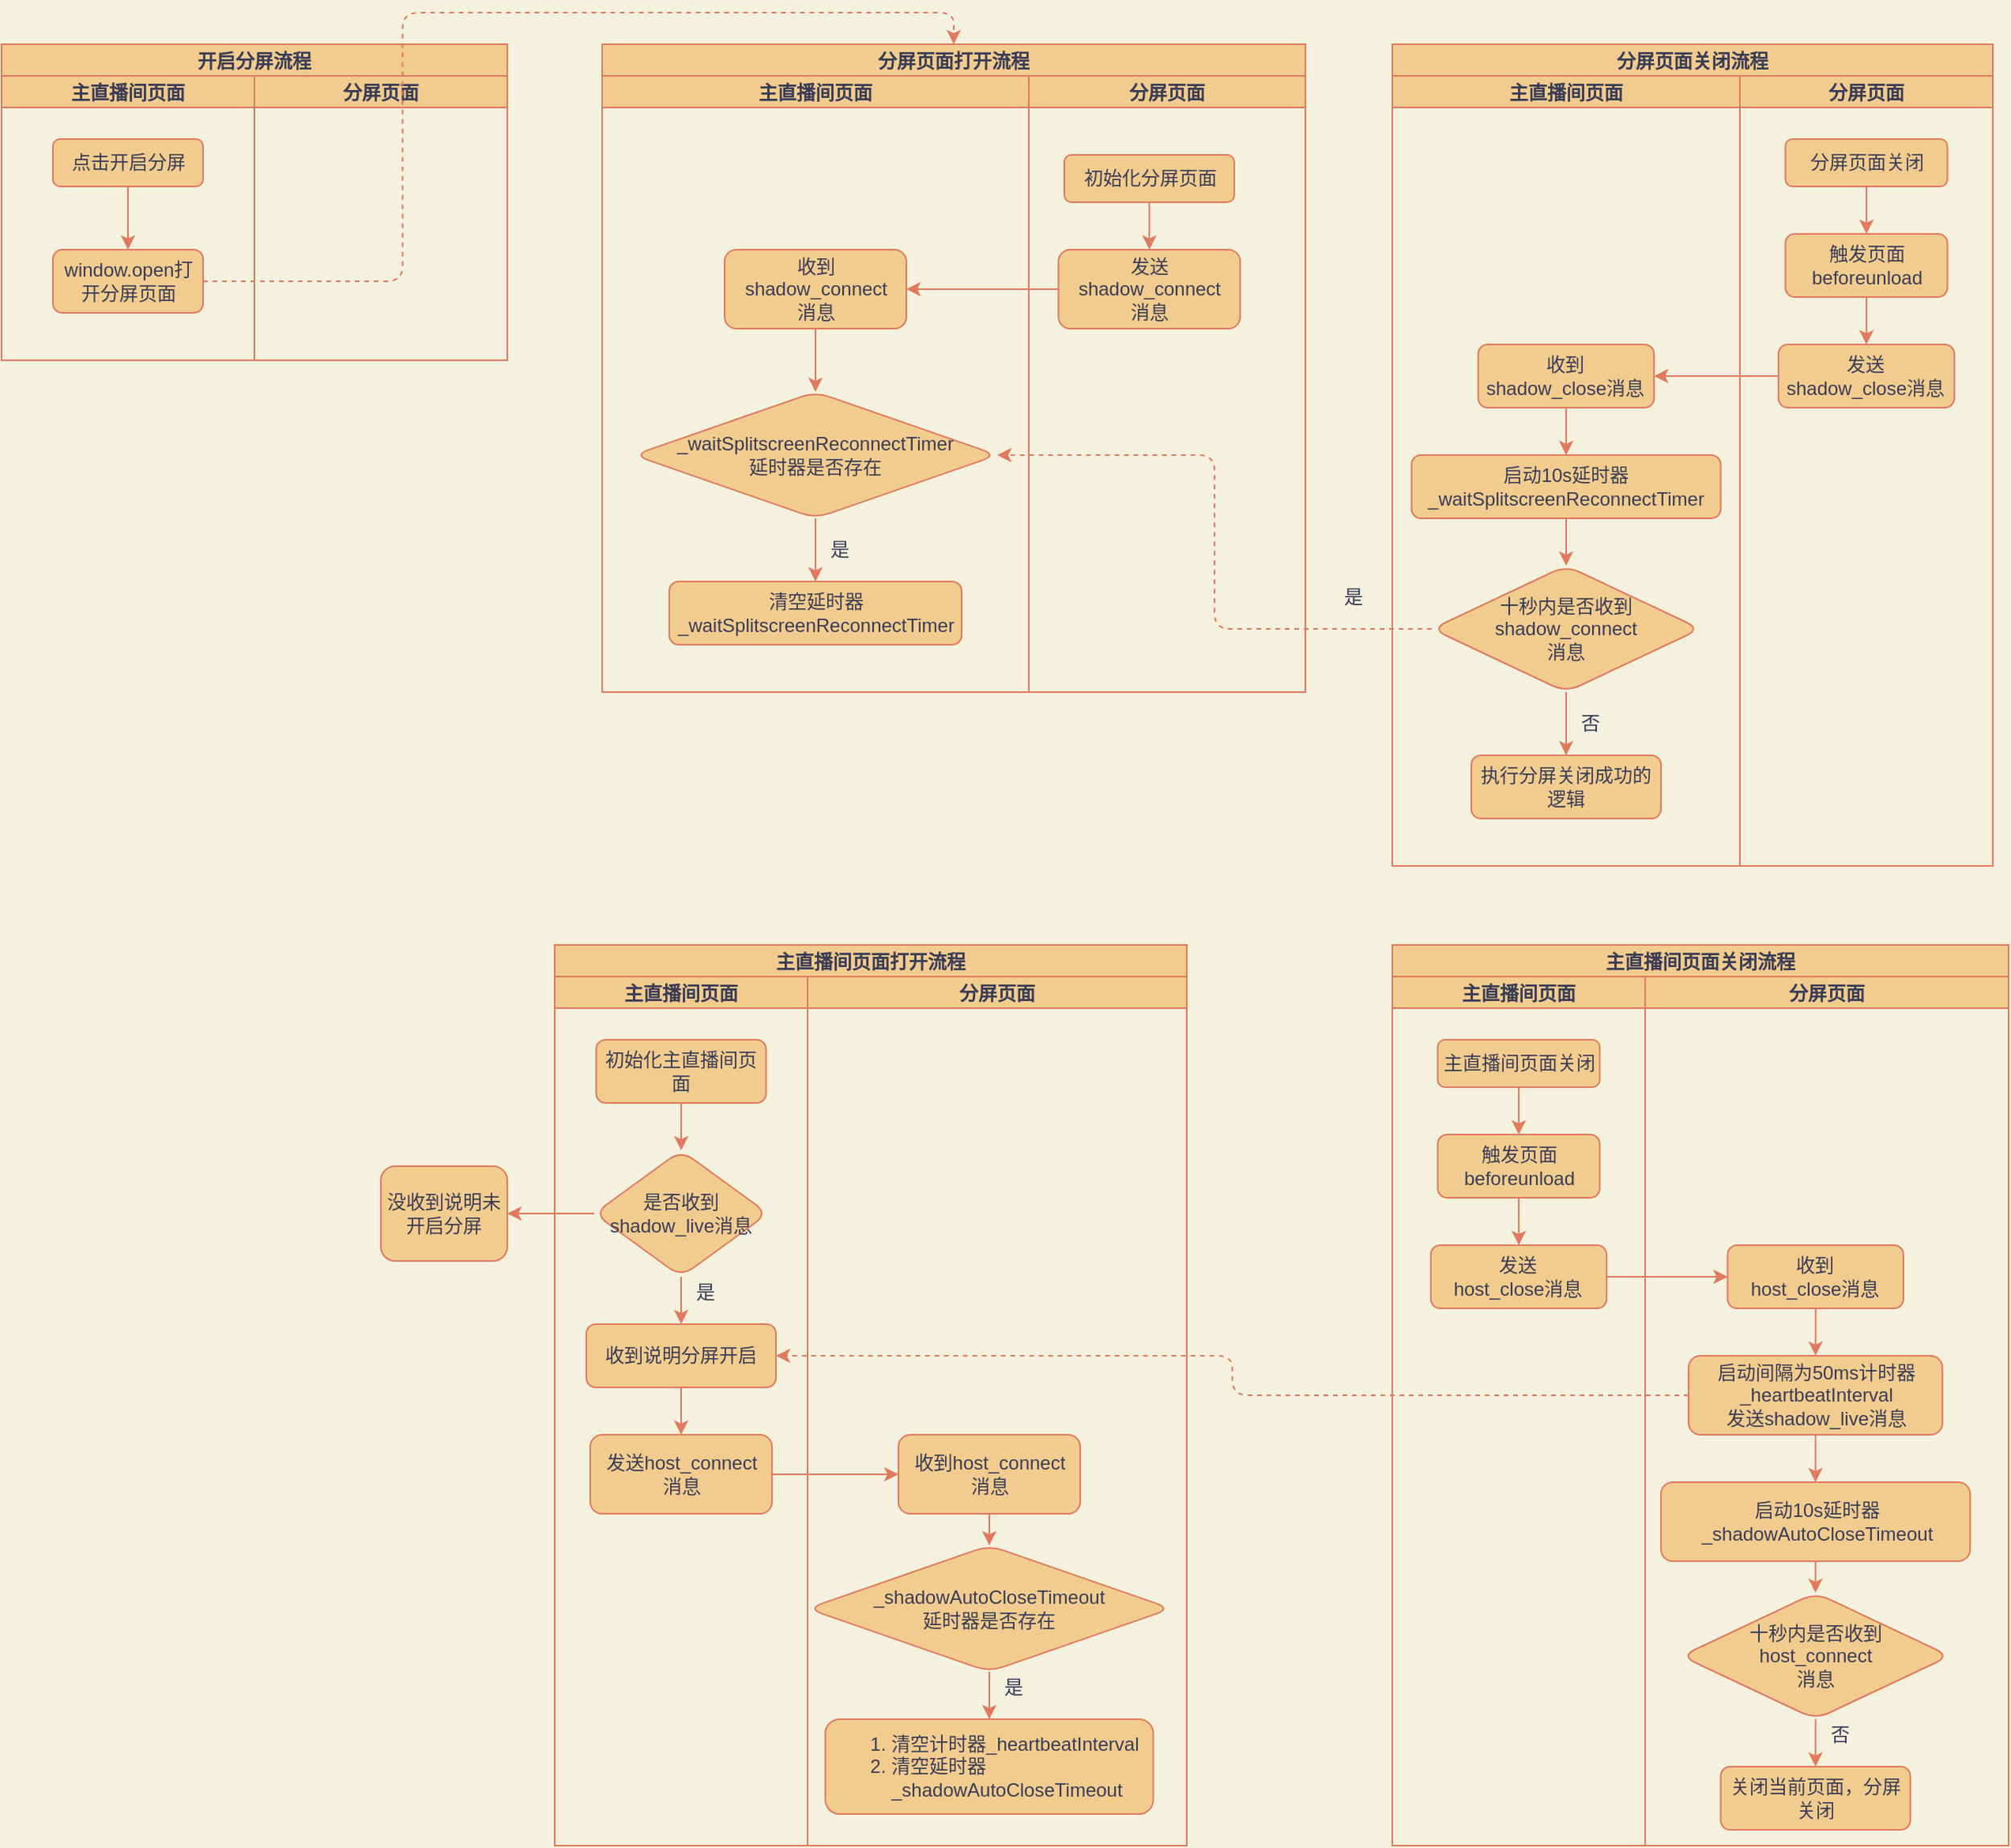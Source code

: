 <mxfile version="17.4.1" type="device"><diagram id="6uYVz0VeWY2I5siA1-_i" name="Page-1"><mxGraphModel dx="1550" dy="827" grid="1" gridSize="10" guides="1" tooltips="1" connect="1" arrows="1" fold="1" page="1" pageScale="1" pageWidth="2339" pageHeight="3300" background="#F4F1DE" math="0" shadow="0"><root><mxCell id="0"/><mxCell id="1" parent="0"/><mxCell id="gRa9f_8j4BhNuTyzo1j8-1" value="开启分屏流程" style="swimlane;childLayout=stackLayout;resizeParent=1;resizeParentMax=0;startSize=20;fillColor=#F2CC8F;strokeColor=#E07A5F;fontColor=#393C56;arcSize=15;" vertex="1" parent="1"><mxGeometry x="40" y="50" width="320" height="200" as="geometry"/></mxCell><mxCell id="gRa9f_8j4BhNuTyzo1j8-2" value="主直播间页面" style="swimlane;startSize=20;fillColor=#F2CC8F;strokeColor=#E07A5F;fontColor=#393C56;" vertex="1" parent="gRa9f_8j4BhNuTyzo1j8-1"><mxGeometry y="20" width="160" height="180" as="geometry"/></mxCell><mxCell id="gRa9f_8j4BhNuTyzo1j8-10" value="" style="edgeStyle=orthogonalEdgeStyle;curved=0;rounded=1;sketch=0;orthogonalLoop=1;jettySize=auto;html=1;fontColor=#393C56;strokeColor=#E07A5F;fillColor=#F2CC8F;" edge="1" parent="gRa9f_8j4BhNuTyzo1j8-2" source="gRa9f_8j4BhNuTyzo1j8-6" target="gRa9f_8j4BhNuTyzo1j8-9"><mxGeometry relative="1" as="geometry"/></mxCell><mxCell id="gRa9f_8j4BhNuTyzo1j8-6" value="点击开启分屏" style="rounded=1;whiteSpace=wrap;html=1;sketch=0;fontColor=#393C56;strokeColor=#E07A5F;fillColor=#F2CC8F;" vertex="1" parent="gRa9f_8j4BhNuTyzo1j8-2"><mxGeometry x="32.5" y="40" width="95" height="30" as="geometry"/></mxCell><mxCell id="gRa9f_8j4BhNuTyzo1j8-9" value="window.open打开分屏页面" style="rounded=1;whiteSpace=wrap;html=1;sketch=0;fontColor=#393C56;strokeColor=#E07A5F;fillColor=#F2CC8F;" vertex="1" parent="gRa9f_8j4BhNuTyzo1j8-2"><mxGeometry x="32.5" y="110" width="95" height="40" as="geometry"/></mxCell><mxCell id="gRa9f_8j4BhNuTyzo1j8-3" value="分屏页面" style="swimlane;startSize=20;fillColor=#F2CC8F;strokeColor=#E07A5F;fontColor=#393C56;" vertex="1" parent="gRa9f_8j4BhNuTyzo1j8-1"><mxGeometry x="160" y="20" width="160" height="180" as="geometry"/></mxCell><mxCell id="gRa9f_8j4BhNuTyzo1j8-17" value="分屏页面打开流程" style="swimlane;childLayout=stackLayout;resizeParent=1;resizeParentMax=0;startSize=20;rounded=0;sketch=0;fontColor=#393C56;strokeColor=#E07A5F;fillColor=#F2CC8F;" vertex="1" parent="1"><mxGeometry x="420" y="50" width="445.01" height="410" as="geometry"/></mxCell><mxCell id="gRa9f_8j4BhNuTyzo1j8-18" value="主直播间页面" style="swimlane;startSize=20;rounded=0;sketch=0;fontColor=#393C56;strokeColor=#E07A5F;fillColor=#F2CC8F;" vertex="1" parent="gRa9f_8j4BhNuTyzo1j8-17"><mxGeometry y="20" width="270" height="390" as="geometry"/></mxCell><mxCell id="gRa9f_8j4BhNuTyzo1j8-45" value="收到shadow_connect&lt;br&gt;消息" style="rounded=1;whiteSpace=wrap;html=1;sketch=0;fontColor=#393C56;strokeColor=#E07A5F;fillColor=#F2CC8F;" vertex="1" parent="gRa9f_8j4BhNuTyzo1j8-18"><mxGeometry x="77.5" y="110" width="115" height="50" as="geometry"/></mxCell><mxCell id="gRa9f_8j4BhNuTyzo1j8-50" value="" style="edgeStyle=orthogonalEdgeStyle;curved=0;rounded=1;sketch=0;orthogonalLoop=1;jettySize=auto;html=1;fontColor=#393C56;strokeColor=#E07A5F;fillColor=#F2CC8F;" edge="1" parent="gRa9f_8j4BhNuTyzo1j8-18" source="gRa9f_8j4BhNuTyzo1j8-47" target="gRa9f_8j4BhNuTyzo1j8-49"><mxGeometry relative="1" as="geometry"/></mxCell><mxCell id="gRa9f_8j4BhNuTyzo1j8-47" value="&lt;span&gt;_waitSplitscreenReconnectTimer&lt;br&gt;延时器是否存在&lt;/span&gt;" style="rhombus;whiteSpace=wrap;html=1;fillColor=#F2CC8F;strokeColor=#E07A5F;fontColor=#393C56;rounded=1;sketch=0;" vertex="1" parent="gRa9f_8j4BhNuTyzo1j8-18"><mxGeometry x="20" y="200" width="230" height="80" as="geometry"/></mxCell><mxCell id="gRa9f_8j4BhNuTyzo1j8-48" value="" style="edgeStyle=orthogonalEdgeStyle;curved=0;rounded=1;sketch=0;orthogonalLoop=1;jettySize=auto;html=1;fontColor=#393C56;strokeColor=#E07A5F;fillColor=#F2CC8F;" edge="1" parent="gRa9f_8j4BhNuTyzo1j8-18" source="gRa9f_8j4BhNuTyzo1j8-45" target="gRa9f_8j4BhNuTyzo1j8-47"><mxGeometry relative="1" as="geometry"/></mxCell><mxCell id="gRa9f_8j4BhNuTyzo1j8-49" value="清空延时器&lt;br&gt;_waitSplitscreenReconnectTimer" style="whiteSpace=wrap;html=1;fillColor=#F2CC8F;strokeColor=#E07A5F;fontColor=#393C56;rounded=1;sketch=0;" vertex="1" parent="gRa9f_8j4BhNuTyzo1j8-18"><mxGeometry x="42.5" y="320" width="185" height="40" as="geometry"/></mxCell><mxCell id="gRa9f_8j4BhNuTyzo1j8-19" value="分屏页面" style="swimlane;startSize=20;rounded=0;sketch=0;fontColor=#393C56;strokeColor=#E07A5F;fillColor=#F2CC8F;" vertex="1" parent="gRa9f_8j4BhNuTyzo1j8-17"><mxGeometry x="270" y="20" width="175.01" height="390" as="geometry"/></mxCell><mxCell id="gRa9f_8j4BhNuTyzo1j8-44" value="" style="edgeStyle=orthogonalEdgeStyle;curved=0;rounded=1;sketch=0;orthogonalLoop=1;jettySize=auto;html=1;fontColor=#393C56;strokeColor=#E07A5F;fillColor=#F2CC8F;" edge="1" parent="gRa9f_8j4BhNuTyzo1j8-19" source="gRa9f_8j4BhNuTyzo1j8-41" target="gRa9f_8j4BhNuTyzo1j8-43"><mxGeometry relative="1" as="geometry"/></mxCell><mxCell id="gRa9f_8j4BhNuTyzo1j8-41" value="初始化分屏页面" style="rounded=1;whiteSpace=wrap;html=1;sketch=0;fontColor=#393C56;strokeColor=#E07A5F;fillColor=#F2CC8F;" vertex="1" parent="gRa9f_8j4BhNuTyzo1j8-19"><mxGeometry x="22.5" y="50" width="107.5" height="30" as="geometry"/></mxCell><mxCell id="gRa9f_8j4BhNuTyzo1j8-43" value="发送shadow_connect&lt;br&gt;消息" style="rounded=1;whiteSpace=wrap;html=1;sketch=0;fontColor=#393C56;strokeColor=#E07A5F;fillColor=#F2CC8F;" vertex="1" parent="gRa9f_8j4BhNuTyzo1j8-19"><mxGeometry x="18.75" y="110" width="115" height="50" as="geometry"/></mxCell><mxCell id="gRa9f_8j4BhNuTyzo1j8-46" value="" style="edgeStyle=orthogonalEdgeStyle;curved=0;rounded=1;sketch=0;orthogonalLoop=1;jettySize=auto;html=1;fontColor=#393C56;strokeColor=#E07A5F;fillColor=#F2CC8F;" edge="1" parent="gRa9f_8j4BhNuTyzo1j8-17" source="gRa9f_8j4BhNuTyzo1j8-43" target="gRa9f_8j4BhNuTyzo1j8-45"><mxGeometry relative="1" as="geometry"/></mxCell><mxCell id="gRa9f_8j4BhNuTyzo1j8-21" value="分屏页面关闭流程" style="swimlane;childLayout=stackLayout;resizeParent=1;resizeParentMax=0;startSize=20;rounded=0;sketch=0;fontColor=#393C56;strokeColor=#E07A5F;fillColor=#F2CC8F;" vertex="1" parent="1"><mxGeometry x="920" y="50" width="380" height="520" as="geometry"/></mxCell><mxCell id="gRa9f_8j4BhNuTyzo1j8-33" value="" style="edgeStyle=orthogonalEdgeStyle;curved=0;rounded=1;sketch=0;orthogonalLoop=1;jettySize=auto;html=1;fontColor=#393C56;strokeColor=#E07A5F;fillColor=#F2CC8F;" edge="1" parent="gRa9f_8j4BhNuTyzo1j8-21" source="gRa9f_8j4BhNuTyzo1j8-30" target="gRa9f_8j4BhNuTyzo1j8-32"><mxGeometry relative="1" as="geometry"/></mxCell><mxCell id="gRa9f_8j4BhNuTyzo1j8-22" value="主直播间页面" style="swimlane;startSize=20;rounded=0;sketch=0;fontColor=#393C56;strokeColor=#E07A5F;fillColor=#F2CC8F;" vertex="1" parent="gRa9f_8j4BhNuTyzo1j8-21"><mxGeometry y="20" width="220" height="500" as="geometry"/></mxCell><mxCell id="gRa9f_8j4BhNuTyzo1j8-37" value="" style="edgeStyle=orthogonalEdgeStyle;curved=0;rounded=1;sketch=0;orthogonalLoop=1;jettySize=auto;html=1;fontColor=#393C56;strokeColor=#E07A5F;fillColor=#F2CC8F;" edge="1" parent="gRa9f_8j4BhNuTyzo1j8-22" source="gRa9f_8j4BhNuTyzo1j8-32" target="gRa9f_8j4BhNuTyzo1j8-36"><mxGeometry relative="1" as="geometry"/></mxCell><mxCell id="gRa9f_8j4BhNuTyzo1j8-32" value="收到&lt;br&gt;shadow_close消息" style="rounded=1;whiteSpace=wrap;html=1;sketch=0;fontColor=#393C56;strokeColor=#E07A5F;fillColor=#F2CC8F;" vertex="1" parent="gRa9f_8j4BhNuTyzo1j8-22"><mxGeometry x="54.38" y="170" width="111.25" height="40" as="geometry"/></mxCell><mxCell id="gRa9f_8j4BhNuTyzo1j8-36" value="启动10s延时器&lt;br&gt;_waitSplitscreenReconnectTimer" style="rounded=1;whiteSpace=wrap;html=1;sketch=0;fontColor=#393C56;strokeColor=#E07A5F;fillColor=#F2CC8F;" vertex="1" parent="gRa9f_8j4BhNuTyzo1j8-22"><mxGeometry x="12.19" y="240" width="195.62" height="40" as="geometry"/></mxCell><mxCell id="gRa9f_8j4BhNuTyzo1j8-52" value="" style="edgeStyle=orthogonalEdgeStyle;curved=0;rounded=1;sketch=0;orthogonalLoop=1;jettySize=auto;html=1;fontColor=#393C56;strokeColor=#E07A5F;fillColor=#F2CC8F;" edge="1" parent="gRa9f_8j4BhNuTyzo1j8-22" source="gRa9f_8j4BhNuTyzo1j8-38" target="gRa9f_8j4BhNuTyzo1j8-51"><mxGeometry relative="1" as="geometry"/></mxCell><mxCell id="gRa9f_8j4BhNuTyzo1j8-38" value="十秒内是否收到&lt;br&gt;shadow_connect&lt;br&gt;消息" style="rhombus;whiteSpace=wrap;html=1;fillColor=#F2CC8F;strokeColor=#E07A5F;fontColor=#393C56;rounded=1;sketch=0;" vertex="1" parent="gRa9f_8j4BhNuTyzo1j8-22"><mxGeometry x="25.01" y="310" width="170" height="80" as="geometry"/></mxCell><mxCell id="gRa9f_8j4BhNuTyzo1j8-39" value="" style="edgeStyle=orthogonalEdgeStyle;curved=0;rounded=1;sketch=0;orthogonalLoop=1;jettySize=auto;html=1;fontColor=#393C56;strokeColor=#E07A5F;fillColor=#F2CC8F;" edge="1" parent="gRa9f_8j4BhNuTyzo1j8-22" source="gRa9f_8j4BhNuTyzo1j8-36" target="gRa9f_8j4BhNuTyzo1j8-38"><mxGeometry relative="1" as="geometry"/></mxCell><mxCell id="gRa9f_8j4BhNuTyzo1j8-51" value="执行分屏关闭成功的逻辑" style="whiteSpace=wrap;html=1;fillColor=#F2CC8F;strokeColor=#E07A5F;fontColor=#393C56;rounded=1;sketch=0;" vertex="1" parent="gRa9f_8j4BhNuTyzo1j8-22"><mxGeometry x="50.01" y="430" width="120" height="40" as="geometry"/></mxCell><mxCell id="gRa9f_8j4BhNuTyzo1j8-54" value="否" style="text;html=1;align=center;verticalAlign=middle;resizable=0;points=[];autosize=1;strokeColor=none;fillColor=none;fontColor=#393C56;" vertex="1" parent="gRa9f_8j4BhNuTyzo1j8-22"><mxGeometry x="110" y="400" width="30" height="20" as="geometry"/></mxCell><mxCell id="gRa9f_8j4BhNuTyzo1j8-23" value="分屏页面" style="swimlane;startSize=20;rounded=0;sketch=0;fontColor=#393C56;strokeColor=#E07A5F;fillColor=#F2CC8F;" vertex="1" parent="gRa9f_8j4BhNuTyzo1j8-21"><mxGeometry x="220" y="20" width="160" height="500" as="geometry"/></mxCell><mxCell id="gRa9f_8j4BhNuTyzo1j8-29" value="" style="edgeStyle=orthogonalEdgeStyle;curved=0;rounded=1;sketch=0;orthogonalLoop=1;jettySize=auto;html=1;fontColor=#393C56;strokeColor=#E07A5F;fillColor=#F2CC8F;" edge="1" parent="gRa9f_8j4BhNuTyzo1j8-23" source="gRa9f_8j4BhNuTyzo1j8-27" target="gRa9f_8j4BhNuTyzo1j8-28"><mxGeometry relative="1" as="geometry"/></mxCell><mxCell id="gRa9f_8j4BhNuTyzo1j8-27" value="分屏页面关闭" style="rounded=1;whiteSpace=wrap;html=1;sketch=0;fontColor=#393C56;strokeColor=#E07A5F;fillColor=#F2CC8F;" vertex="1" parent="gRa9f_8j4BhNuTyzo1j8-23"><mxGeometry x="28.75" y="40" width="102.5" height="30" as="geometry"/></mxCell><mxCell id="gRa9f_8j4BhNuTyzo1j8-31" value="" style="edgeStyle=orthogonalEdgeStyle;curved=0;rounded=1;sketch=0;orthogonalLoop=1;jettySize=auto;html=1;fontColor=#393C56;strokeColor=#E07A5F;fillColor=#F2CC8F;" edge="1" parent="gRa9f_8j4BhNuTyzo1j8-23" source="gRa9f_8j4BhNuTyzo1j8-28" target="gRa9f_8j4BhNuTyzo1j8-30"><mxGeometry relative="1" as="geometry"/></mxCell><mxCell id="gRa9f_8j4BhNuTyzo1j8-28" value="触发页面beforeunload" style="rounded=1;whiteSpace=wrap;html=1;sketch=0;fontColor=#393C56;strokeColor=#E07A5F;fillColor=#F2CC8F;" vertex="1" parent="gRa9f_8j4BhNuTyzo1j8-23"><mxGeometry x="28.75" y="100" width="102.5" height="40" as="geometry"/></mxCell><mxCell id="gRa9f_8j4BhNuTyzo1j8-30" value="发送 &lt;br&gt;shadow_close消息" style="rounded=1;whiteSpace=wrap;html=1;sketch=0;fontColor=#393C56;strokeColor=#E07A5F;fillColor=#F2CC8F;" vertex="1" parent="gRa9f_8j4BhNuTyzo1j8-23"><mxGeometry x="24.38" y="170" width="111.25" height="40" as="geometry"/></mxCell><mxCell id="gRa9f_8j4BhNuTyzo1j8-12" value="" style="edgeStyle=orthogonalEdgeStyle;curved=0;rounded=1;sketch=0;orthogonalLoop=1;jettySize=auto;html=1;fontColor=#393C56;strokeColor=#E07A5F;fillColor=#F2CC8F;entryX=0.5;entryY=0;entryDx=0;entryDy=0;dashed=1;" edge="1" parent="1" source="gRa9f_8j4BhNuTyzo1j8-9" target="gRa9f_8j4BhNuTyzo1j8-17"><mxGeometry relative="1" as="geometry"><mxPoint x="740" y="150" as="targetPoint"/></mxGeometry></mxCell><mxCell id="gRa9f_8j4BhNuTyzo1j8-53" value="是" style="text;html=1;align=center;verticalAlign=middle;resizable=0;points=[];autosize=1;strokeColor=none;fillColor=none;fontColor=#393C56;" vertex="1" parent="1"><mxGeometry x="555" y="360" width="30" height="20" as="geometry"/></mxCell><mxCell id="gRa9f_8j4BhNuTyzo1j8-56" value="主直播间页面关闭流程" style="swimlane;childLayout=stackLayout;resizeParent=1;resizeParentMax=0;startSize=20;rounded=0;sketch=0;fontColor=#393C56;strokeColor=#E07A5F;fillColor=#F2CC8F;" vertex="1" parent="1"><mxGeometry x="920" y="620" width="390" height="570" as="geometry"/></mxCell><mxCell id="gRa9f_8j4BhNuTyzo1j8-57" value="主直播间页面" style="swimlane;startSize=20;rounded=0;sketch=0;fontColor=#393C56;strokeColor=#E07A5F;fillColor=#F2CC8F;" vertex="1" parent="gRa9f_8j4BhNuTyzo1j8-56"><mxGeometry y="20" width="160" height="550" as="geometry"/></mxCell><mxCell id="gRa9f_8j4BhNuTyzo1j8-69" value="主直播间页面关闭" style="rounded=1;whiteSpace=wrap;html=1;sketch=0;fontColor=#393C56;strokeColor=#E07A5F;fillColor=#F2CC8F;" vertex="1" parent="gRa9f_8j4BhNuTyzo1j8-57"><mxGeometry x="28.75" y="40" width="102.5" height="30" as="geometry"/></mxCell><mxCell id="gRa9f_8j4BhNuTyzo1j8-71" value="触发页面beforeunload" style="rounded=1;whiteSpace=wrap;html=1;sketch=0;fontColor=#393C56;strokeColor=#E07A5F;fillColor=#F2CC8F;" vertex="1" parent="gRa9f_8j4BhNuTyzo1j8-57"><mxGeometry x="28.75" y="100" width="102.5" height="40" as="geometry"/></mxCell><mxCell id="gRa9f_8j4BhNuTyzo1j8-68" value="" style="edgeStyle=orthogonalEdgeStyle;curved=0;rounded=1;sketch=0;orthogonalLoop=1;jettySize=auto;html=1;fontColor=#393C56;strokeColor=#E07A5F;fillColor=#F2CC8F;" edge="1" parent="gRa9f_8j4BhNuTyzo1j8-57" source="gRa9f_8j4BhNuTyzo1j8-69" target="gRa9f_8j4BhNuTyzo1j8-71"><mxGeometry relative="1" as="geometry"/></mxCell><mxCell id="gRa9f_8j4BhNuTyzo1j8-72" value="发送 &lt;br&gt;host_close消息" style="rounded=1;whiteSpace=wrap;html=1;sketch=0;fontColor=#393C56;strokeColor=#E07A5F;fillColor=#F2CC8F;" vertex="1" parent="gRa9f_8j4BhNuTyzo1j8-57"><mxGeometry x="24.37" y="170" width="111.25" height="40" as="geometry"/></mxCell><mxCell id="gRa9f_8j4BhNuTyzo1j8-70" value="" style="edgeStyle=orthogonalEdgeStyle;curved=0;rounded=1;sketch=0;orthogonalLoop=1;jettySize=auto;html=1;fontColor=#393C56;strokeColor=#E07A5F;fillColor=#F2CC8F;" edge="1" parent="gRa9f_8j4BhNuTyzo1j8-57" source="gRa9f_8j4BhNuTyzo1j8-71"><mxGeometry relative="1" as="geometry"><mxPoint x="80.11" y="170" as="targetPoint"/></mxGeometry></mxCell><mxCell id="gRa9f_8j4BhNuTyzo1j8-58" value="分屏页面" style="swimlane;startSize=20;rounded=0;sketch=0;fontColor=#393C56;strokeColor=#E07A5F;fillColor=#F2CC8F;" vertex="1" parent="gRa9f_8j4BhNuTyzo1j8-56"><mxGeometry x="160" y="20" width="230" height="550" as="geometry"/></mxCell><mxCell id="gRa9f_8j4BhNuTyzo1j8-74" value="收到&lt;br&gt;host_close消息" style="rounded=1;whiteSpace=wrap;html=1;sketch=0;fontColor=#393C56;strokeColor=#E07A5F;fillColor=#F2CC8F;" vertex="1" parent="gRa9f_8j4BhNuTyzo1j8-58"><mxGeometry x="52.19" y="170" width="111.25" height="40" as="geometry"/></mxCell><mxCell id="gRa9f_8j4BhNuTyzo1j8-75" value="&lt;span&gt;&lt;div style=&quot;text-align: center&quot;&gt;&lt;span&gt;启动10s延时器_shadowAutoCloseTimeout&lt;/span&gt;&lt;/div&gt;&lt;/span&gt;" style="rounded=1;whiteSpace=wrap;html=1;sketch=0;fontColor=#393C56;strokeColor=#E07A5F;fillColor=#F2CC8F;align=left;" vertex="1" parent="gRa9f_8j4BhNuTyzo1j8-58"><mxGeometry x="10.01" y="320" width="195.62" height="50" as="geometry"/></mxCell><mxCell id="gRa9f_8j4BhNuTyzo1j8-73" value="" style="edgeStyle=orthogonalEdgeStyle;curved=0;rounded=1;sketch=0;orthogonalLoop=1;jettySize=auto;html=1;fontColor=#393C56;strokeColor=#E07A5F;fillColor=#F2CC8F;entryX=0.5;entryY=0;entryDx=0;entryDy=0;" edge="1" parent="gRa9f_8j4BhNuTyzo1j8-58" source="gRa9f_8j4BhNuTyzo1j8-74" target="gRa9f_8j4BhNuTyzo1j8-109"><mxGeometry relative="1" as="geometry"><mxPoint x="190" y="220" as="targetPoint"/></mxGeometry></mxCell><mxCell id="gRa9f_8j4BhNuTyzo1j8-77" value="十秒内是否收到&lt;br&gt;host_connect&lt;br&gt;消息" style="rhombus;whiteSpace=wrap;html=1;fillColor=#F2CC8F;strokeColor=#E07A5F;fontColor=#393C56;rounded=1;sketch=0;" vertex="1" parent="gRa9f_8j4BhNuTyzo1j8-58"><mxGeometry x="22.82" y="390" width="170" height="80" as="geometry"/></mxCell><mxCell id="gRa9f_8j4BhNuTyzo1j8-78" value="" style="edgeStyle=orthogonalEdgeStyle;curved=0;rounded=1;sketch=0;orthogonalLoop=1;jettySize=auto;html=1;fontColor=#393C56;strokeColor=#E07A5F;fillColor=#F2CC8F;" edge="1" parent="gRa9f_8j4BhNuTyzo1j8-58" source="gRa9f_8j4BhNuTyzo1j8-75" target="gRa9f_8j4BhNuTyzo1j8-77"><mxGeometry relative="1" as="geometry"/></mxCell><mxCell id="gRa9f_8j4BhNuTyzo1j8-79" value="关闭当前页面，分屏关闭" style="whiteSpace=wrap;html=1;fillColor=#F2CC8F;strokeColor=#E07A5F;fontColor=#393C56;rounded=1;sketch=0;" vertex="1" parent="gRa9f_8j4BhNuTyzo1j8-58"><mxGeometry x="47.81" y="500" width="120" height="40" as="geometry"/></mxCell><mxCell id="gRa9f_8j4BhNuTyzo1j8-76" value="" style="edgeStyle=orthogonalEdgeStyle;curved=0;rounded=1;sketch=0;orthogonalLoop=1;jettySize=auto;html=1;fontColor=#393C56;strokeColor=#E07A5F;fillColor=#F2CC8F;" edge="1" parent="gRa9f_8j4BhNuTyzo1j8-58" source="gRa9f_8j4BhNuTyzo1j8-77" target="gRa9f_8j4BhNuTyzo1j8-79"><mxGeometry relative="1" as="geometry"/></mxCell><mxCell id="gRa9f_8j4BhNuTyzo1j8-80" value="否" style="text;html=1;align=center;verticalAlign=middle;resizable=0;points=[];autosize=1;strokeColor=none;fillColor=none;fontColor=#393C56;" vertex="1" parent="gRa9f_8j4BhNuTyzo1j8-58"><mxGeometry x="107.81" y="470" width="30" height="20" as="geometry"/></mxCell><mxCell id="gRa9f_8j4BhNuTyzo1j8-110" value="" style="edgeStyle=orthogonalEdgeStyle;curved=0;rounded=1;sketch=0;orthogonalLoop=1;jettySize=auto;html=1;fontColor=#393C56;strokeColor=#E07A5F;fillColor=#F2CC8F;" edge="1" parent="gRa9f_8j4BhNuTyzo1j8-58" source="gRa9f_8j4BhNuTyzo1j8-109" target="gRa9f_8j4BhNuTyzo1j8-75"><mxGeometry relative="1" as="geometry"/></mxCell><mxCell id="gRa9f_8j4BhNuTyzo1j8-109" value="&lt;span&gt;启动间隔为50ms计时器_heartbeatInterval&lt;br&gt;发送shadow_live消息&lt;br&gt;&lt;/span&gt;" style="rounded=1;whiteSpace=wrap;html=1;sketch=0;fontColor=#393C56;strokeColor=#E07A5F;fillColor=#F2CC8F;align=center;" vertex="1" parent="gRa9f_8j4BhNuTyzo1j8-58"><mxGeometry x="27.51" y="240" width="160.61" height="50" as="geometry"/></mxCell><mxCell id="gRa9f_8j4BhNuTyzo1j8-82" value="" style="edgeStyle=orthogonalEdgeStyle;curved=0;rounded=1;sketch=0;orthogonalLoop=1;jettySize=auto;html=1;fontColor=#393C56;strokeColor=#E07A5F;fillColor=#F2CC8F;" edge="1" parent="gRa9f_8j4BhNuTyzo1j8-56" source="gRa9f_8j4BhNuTyzo1j8-72" target="gRa9f_8j4BhNuTyzo1j8-74"><mxGeometry relative="1" as="geometry"/></mxCell><mxCell id="gRa9f_8j4BhNuTyzo1j8-60" value="主直播间页面打开流程" style="swimlane;childLayout=stackLayout;resizeParent=1;resizeParentMax=0;startSize=20;rounded=0;sketch=0;fontColor=#393C56;strokeColor=#E07A5F;fillColor=#F2CC8F;" vertex="1" parent="1"><mxGeometry x="390" y="620" width="400" height="570" as="geometry"/></mxCell><mxCell id="gRa9f_8j4BhNuTyzo1j8-61" value="主直播间页面" style="swimlane;startSize=20;rounded=0;sketch=0;fontColor=#393C56;strokeColor=#E07A5F;fillColor=#F2CC8F;" vertex="1" parent="gRa9f_8j4BhNuTyzo1j8-60"><mxGeometry y="20" width="160" height="550" as="geometry"/></mxCell><mxCell id="gRa9f_8j4BhNuTyzo1j8-103" value="" style="edgeStyle=orthogonalEdgeStyle;curved=0;rounded=1;sketch=0;orthogonalLoop=1;jettySize=auto;html=1;fontColor=#393C56;strokeColor=#E07A5F;fillColor=#F2CC8F;" edge="1" parent="gRa9f_8j4BhNuTyzo1j8-61" source="gRa9f_8j4BhNuTyzo1j8-84" target="gRa9f_8j4BhNuTyzo1j8-102"><mxGeometry relative="1" as="geometry"/></mxCell><mxCell id="gRa9f_8j4BhNuTyzo1j8-84" value="初始化主直播间页面" style="rounded=1;whiteSpace=wrap;html=1;sketch=0;fontColor=#393C56;strokeColor=#E07A5F;fillColor=#F2CC8F;" vertex="1" parent="gRa9f_8j4BhNuTyzo1j8-61"><mxGeometry x="26.25" y="40" width="107.5" height="40" as="geometry"/></mxCell><mxCell id="gRa9f_8j4BhNuTyzo1j8-105" value="" style="edgeStyle=orthogonalEdgeStyle;curved=0;rounded=1;sketch=0;orthogonalLoop=1;jettySize=auto;html=1;fontColor=#393C56;strokeColor=#E07A5F;fillColor=#F2CC8F;" edge="1" parent="gRa9f_8j4BhNuTyzo1j8-61" source="gRa9f_8j4BhNuTyzo1j8-102" target="gRa9f_8j4BhNuTyzo1j8-104"><mxGeometry relative="1" as="geometry"/></mxCell><mxCell id="gRa9f_8j4BhNuTyzo1j8-102" value="是否收到shadow_live消息" style="rhombus;whiteSpace=wrap;html=1;fillColor=#F2CC8F;strokeColor=#E07A5F;fontColor=#393C56;rounded=1;sketch=0;" vertex="1" parent="gRa9f_8j4BhNuTyzo1j8-61"><mxGeometry x="25" y="110" width="110" height="80" as="geometry"/></mxCell><mxCell id="gRa9f_8j4BhNuTyzo1j8-104" value="收到说明分屏开启" style="whiteSpace=wrap;html=1;fillColor=#F2CC8F;strokeColor=#E07A5F;fontColor=#393C56;rounded=1;sketch=0;" vertex="1" parent="gRa9f_8j4BhNuTyzo1j8-61"><mxGeometry x="20" y="220" width="120" height="40" as="geometry"/></mxCell><mxCell id="gRa9f_8j4BhNuTyzo1j8-108" value="是" style="text;html=1;align=center;verticalAlign=middle;resizable=0;points=[];autosize=1;strokeColor=none;fillColor=none;fontColor=#393C56;" vertex="1" parent="gRa9f_8j4BhNuTyzo1j8-61"><mxGeometry x="80" y="190" width="30" height="20" as="geometry"/></mxCell><mxCell id="gRa9f_8j4BhNuTyzo1j8-85" value="发送host_connect&lt;br&gt;消息" style="rounded=1;whiteSpace=wrap;html=1;sketch=0;fontColor=#393C56;strokeColor=#E07A5F;fillColor=#F2CC8F;" vertex="1" parent="gRa9f_8j4BhNuTyzo1j8-61"><mxGeometry x="22.5" y="290" width="115" height="50" as="geometry"/></mxCell><mxCell id="gRa9f_8j4BhNuTyzo1j8-107" value="" style="edgeStyle=orthogonalEdgeStyle;curved=0;rounded=1;sketch=0;orthogonalLoop=1;jettySize=auto;html=1;fontColor=#393C56;strokeColor=#E07A5F;fillColor=#F2CC8F;" edge="1" parent="gRa9f_8j4BhNuTyzo1j8-61" source="gRa9f_8j4BhNuTyzo1j8-104" target="gRa9f_8j4BhNuTyzo1j8-85"><mxGeometry relative="1" as="geometry"/></mxCell><mxCell id="gRa9f_8j4BhNuTyzo1j8-62" value="分屏页面" style="swimlane;startSize=20;rounded=0;sketch=0;fontColor=#393C56;strokeColor=#E07A5F;fillColor=#F2CC8F;" vertex="1" parent="gRa9f_8j4BhNuTyzo1j8-60"><mxGeometry x="160" y="20" width="240" height="550" as="geometry"/></mxCell><mxCell id="gRa9f_8j4BhNuTyzo1j8-92" value="收到host_connect&lt;br&gt;消息" style="rounded=1;whiteSpace=wrap;html=1;sketch=0;fontColor=#393C56;strokeColor=#E07A5F;fillColor=#F2CC8F;" vertex="1" parent="gRa9f_8j4BhNuTyzo1j8-62"><mxGeometry x="57.5" y="290" width="115" height="50" as="geometry"/></mxCell><mxCell id="gRa9f_8j4BhNuTyzo1j8-94" value="&lt;span style=&quot;text-align: left&quot;&gt;_shadowAutoCloseTimeout&lt;/span&gt;&lt;span&gt;&lt;br&gt;延时器是否存在&lt;/span&gt;" style="rhombus;whiteSpace=wrap;html=1;fillColor=#F2CC8F;strokeColor=#E07A5F;fontColor=#393C56;rounded=1;sketch=0;" vertex="1" parent="gRa9f_8j4BhNuTyzo1j8-62"><mxGeometry y="360" width="230" height="80" as="geometry"/></mxCell><mxCell id="gRa9f_8j4BhNuTyzo1j8-95" value="" style="edgeStyle=orthogonalEdgeStyle;curved=0;rounded=1;sketch=0;orthogonalLoop=1;jettySize=auto;html=1;fontColor=#393C56;strokeColor=#E07A5F;fillColor=#F2CC8F;" edge="1" parent="gRa9f_8j4BhNuTyzo1j8-62" source="gRa9f_8j4BhNuTyzo1j8-92" target="gRa9f_8j4BhNuTyzo1j8-94"><mxGeometry relative="1" as="geometry"/></mxCell><mxCell id="gRa9f_8j4BhNuTyzo1j8-96" value="&lt;ol&gt;&lt;li&gt;清空计时器&lt;span&gt;_heartbeatInterval&lt;/span&gt;&lt;/li&gt;&lt;li&gt;清空延时器&lt;span&gt;_shadowAutoCloseTimeout&lt;/span&gt;&lt;/li&gt;&lt;/ol&gt;" style="whiteSpace=wrap;html=1;fillColor=#F2CC8F;strokeColor=#E07A5F;fontColor=#393C56;rounded=1;sketch=0;align=left;" vertex="1" parent="gRa9f_8j4BhNuTyzo1j8-62"><mxGeometry x="11.25" y="470" width="207.5" height="60" as="geometry"/></mxCell><mxCell id="gRa9f_8j4BhNuTyzo1j8-93" value="" style="edgeStyle=orthogonalEdgeStyle;curved=0;rounded=1;sketch=0;orthogonalLoop=1;jettySize=auto;html=1;fontColor=#393C56;strokeColor=#E07A5F;fillColor=#F2CC8F;" edge="1" parent="gRa9f_8j4BhNuTyzo1j8-62" source="gRa9f_8j4BhNuTyzo1j8-94" target="gRa9f_8j4BhNuTyzo1j8-96"><mxGeometry relative="1" as="geometry"/></mxCell><mxCell id="gRa9f_8j4BhNuTyzo1j8-97" value="是" style="text;html=1;align=center;verticalAlign=middle;resizable=0;points=[];autosize=1;strokeColor=none;fillColor=none;fontColor=#393C56;" vertex="1" parent="gRa9f_8j4BhNuTyzo1j8-62"><mxGeometry x="115" y="440" width="30" height="20" as="geometry"/></mxCell><mxCell id="gRa9f_8j4BhNuTyzo1j8-99" value="" style="edgeStyle=orthogonalEdgeStyle;curved=0;rounded=1;sketch=0;orthogonalLoop=1;jettySize=auto;html=1;fontColor=#393C56;strokeColor=#E07A5F;fillColor=#F2CC8F;" edge="1" parent="gRa9f_8j4BhNuTyzo1j8-60" source="gRa9f_8j4BhNuTyzo1j8-85" target="gRa9f_8j4BhNuTyzo1j8-92"><mxGeometry relative="1" as="geometry"/></mxCell><mxCell id="gRa9f_8j4BhNuTyzo1j8-65" value="" style="edgeStyle=orthogonalEdgeStyle;curved=0;rounded=1;sketch=0;orthogonalLoop=1;jettySize=auto;html=1;fontColor=#393C56;strokeColor=#E07A5F;fillColor=#F2CC8F;entryX=1;entryY=0.5;entryDx=0;entryDy=0;dashed=1;" edge="1" parent="1" source="gRa9f_8j4BhNuTyzo1j8-38" target="gRa9f_8j4BhNuTyzo1j8-47"><mxGeometry relative="1" as="geometry"><mxPoint x="865.01" y="420" as="targetPoint"/></mxGeometry></mxCell><mxCell id="gRa9f_8j4BhNuTyzo1j8-66" value="是" style="text;html=1;align=center;verticalAlign=middle;resizable=0;points=[];autosize=1;strokeColor=none;fillColor=none;fontColor=#393C56;" vertex="1" parent="1"><mxGeometry x="880" y="390" width="30" height="20" as="geometry"/></mxCell><mxCell id="gRa9f_8j4BhNuTyzo1j8-112" value="" style="edgeStyle=orthogonalEdgeStyle;curved=0;rounded=1;sketch=0;orthogonalLoop=1;jettySize=auto;html=1;fontColor=#393C56;strokeColor=#E07A5F;fillColor=#F2CC8F;entryX=1;entryY=0.5;entryDx=0;entryDy=0;dashed=1;" edge="1" parent="1" source="gRa9f_8j4BhNuTyzo1j8-109" target="gRa9f_8j4BhNuTyzo1j8-104"><mxGeometry relative="1" as="geometry"><mxPoint x="1027.51" y="905" as="targetPoint"/></mxGeometry></mxCell><mxCell id="gRa9f_8j4BhNuTyzo1j8-120" value="没收到说明未开启分屏" style="whiteSpace=wrap;html=1;fillColor=#F2CC8F;strokeColor=#E07A5F;fontColor=#393C56;rounded=1;sketch=0;" vertex="1" parent="1"><mxGeometry x="280" y="760" width="80" height="60" as="geometry"/></mxCell><mxCell id="gRa9f_8j4BhNuTyzo1j8-121" value="" style="edgeStyle=orthogonalEdgeStyle;curved=0;rounded=1;sketch=0;orthogonalLoop=1;jettySize=auto;html=1;fontColor=#393C56;strokeColor=#E07A5F;fillColor=#F2CC8F;" edge="1" parent="1" source="gRa9f_8j4BhNuTyzo1j8-102" target="gRa9f_8j4BhNuTyzo1j8-120"><mxGeometry relative="1" as="geometry"/></mxCell></root></mxGraphModel></diagram></mxfile>